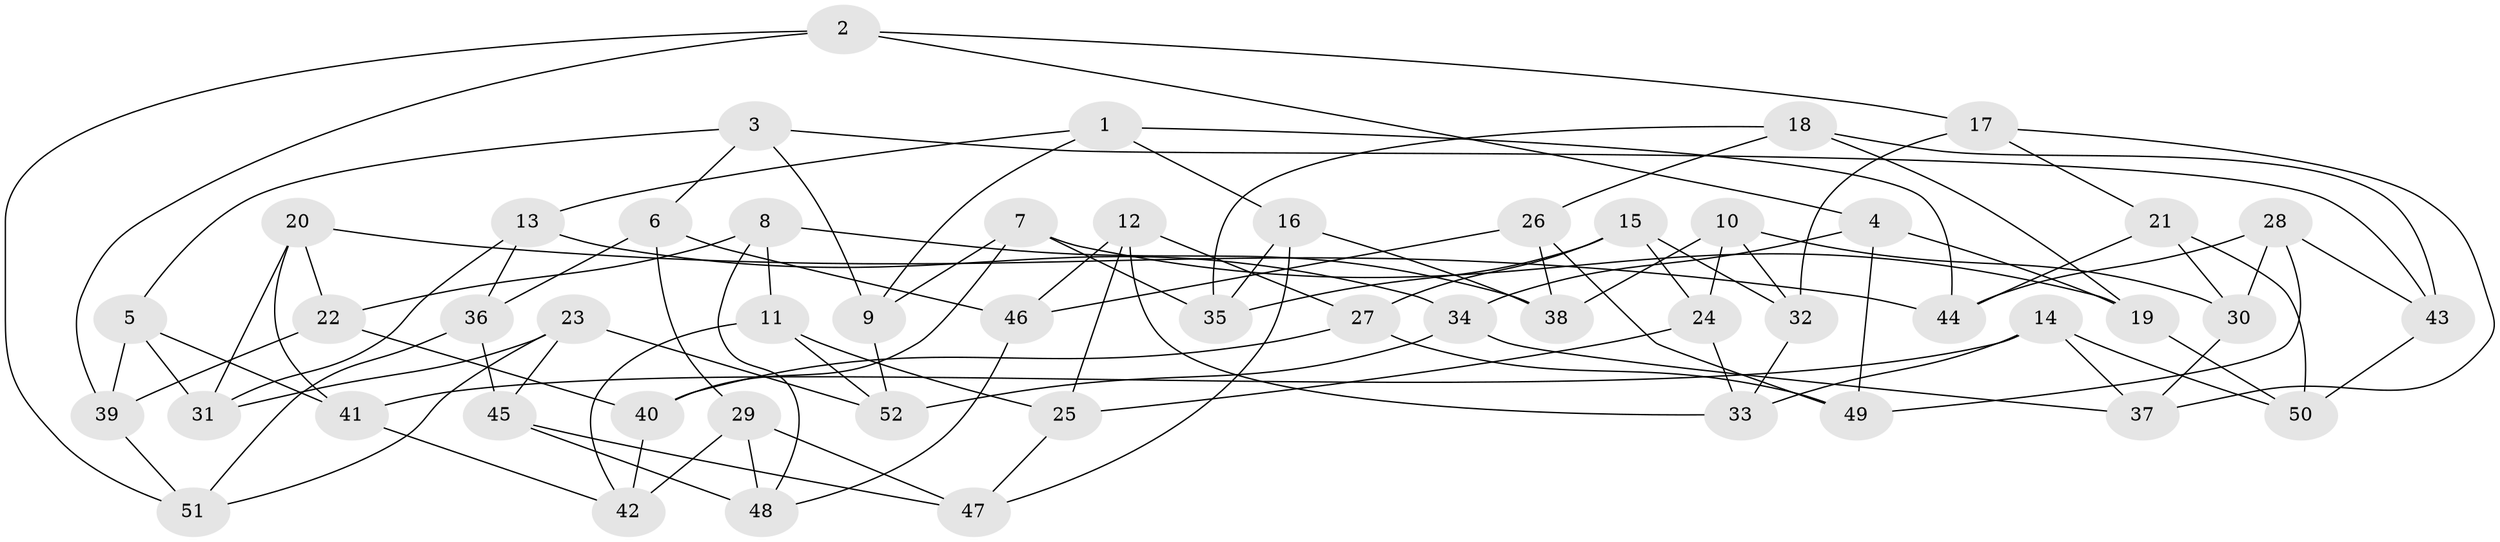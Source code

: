 // Generated by graph-tools (version 1.1) at 2025/11/02/27/25 16:11:45]
// undirected, 52 vertices, 104 edges
graph export_dot {
graph [start="1"]
  node [color=gray90,style=filled];
  1;
  2;
  3;
  4;
  5;
  6;
  7;
  8;
  9;
  10;
  11;
  12;
  13;
  14;
  15;
  16;
  17;
  18;
  19;
  20;
  21;
  22;
  23;
  24;
  25;
  26;
  27;
  28;
  29;
  30;
  31;
  32;
  33;
  34;
  35;
  36;
  37;
  38;
  39;
  40;
  41;
  42;
  43;
  44;
  45;
  46;
  47;
  48;
  49;
  50;
  51;
  52;
  1 -- 16;
  1 -- 13;
  1 -- 44;
  1 -- 9;
  2 -- 51;
  2 -- 4;
  2 -- 39;
  2 -- 17;
  3 -- 9;
  3 -- 5;
  3 -- 6;
  3 -- 43;
  4 -- 49;
  4 -- 34;
  4 -- 19;
  5 -- 41;
  5 -- 31;
  5 -- 39;
  6 -- 36;
  6 -- 46;
  6 -- 29;
  7 -- 35;
  7 -- 19;
  7 -- 40;
  7 -- 9;
  8 -- 22;
  8 -- 11;
  8 -- 38;
  8 -- 48;
  9 -- 52;
  10 -- 38;
  10 -- 30;
  10 -- 32;
  10 -- 24;
  11 -- 52;
  11 -- 42;
  11 -- 25;
  12 -- 46;
  12 -- 27;
  12 -- 25;
  12 -- 33;
  13 -- 36;
  13 -- 31;
  13 -- 34;
  14 -- 37;
  14 -- 33;
  14 -- 41;
  14 -- 50;
  15 -- 35;
  15 -- 27;
  15 -- 32;
  15 -- 24;
  16 -- 38;
  16 -- 47;
  16 -- 35;
  17 -- 37;
  17 -- 21;
  17 -- 32;
  18 -- 19;
  18 -- 35;
  18 -- 43;
  18 -- 26;
  19 -- 50;
  20 -- 31;
  20 -- 41;
  20 -- 22;
  20 -- 44;
  21 -- 44;
  21 -- 50;
  21 -- 30;
  22 -- 40;
  22 -- 39;
  23 -- 52;
  23 -- 45;
  23 -- 51;
  23 -- 31;
  24 -- 25;
  24 -- 33;
  25 -- 47;
  26 -- 38;
  26 -- 46;
  26 -- 49;
  27 -- 40;
  27 -- 49;
  28 -- 30;
  28 -- 49;
  28 -- 44;
  28 -- 43;
  29 -- 47;
  29 -- 42;
  29 -- 48;
  30 -- 37;
  32 -- 33;
  34 -- 52;
  34 -- 37;
  36 -- 51;
  36 -- 45;
  39 -- 51;
  40 -- 42;
  41 -- 42;
  43 -- 50;
  45 -- 47;
  45 -- 48;
  46 -- 48;
}
